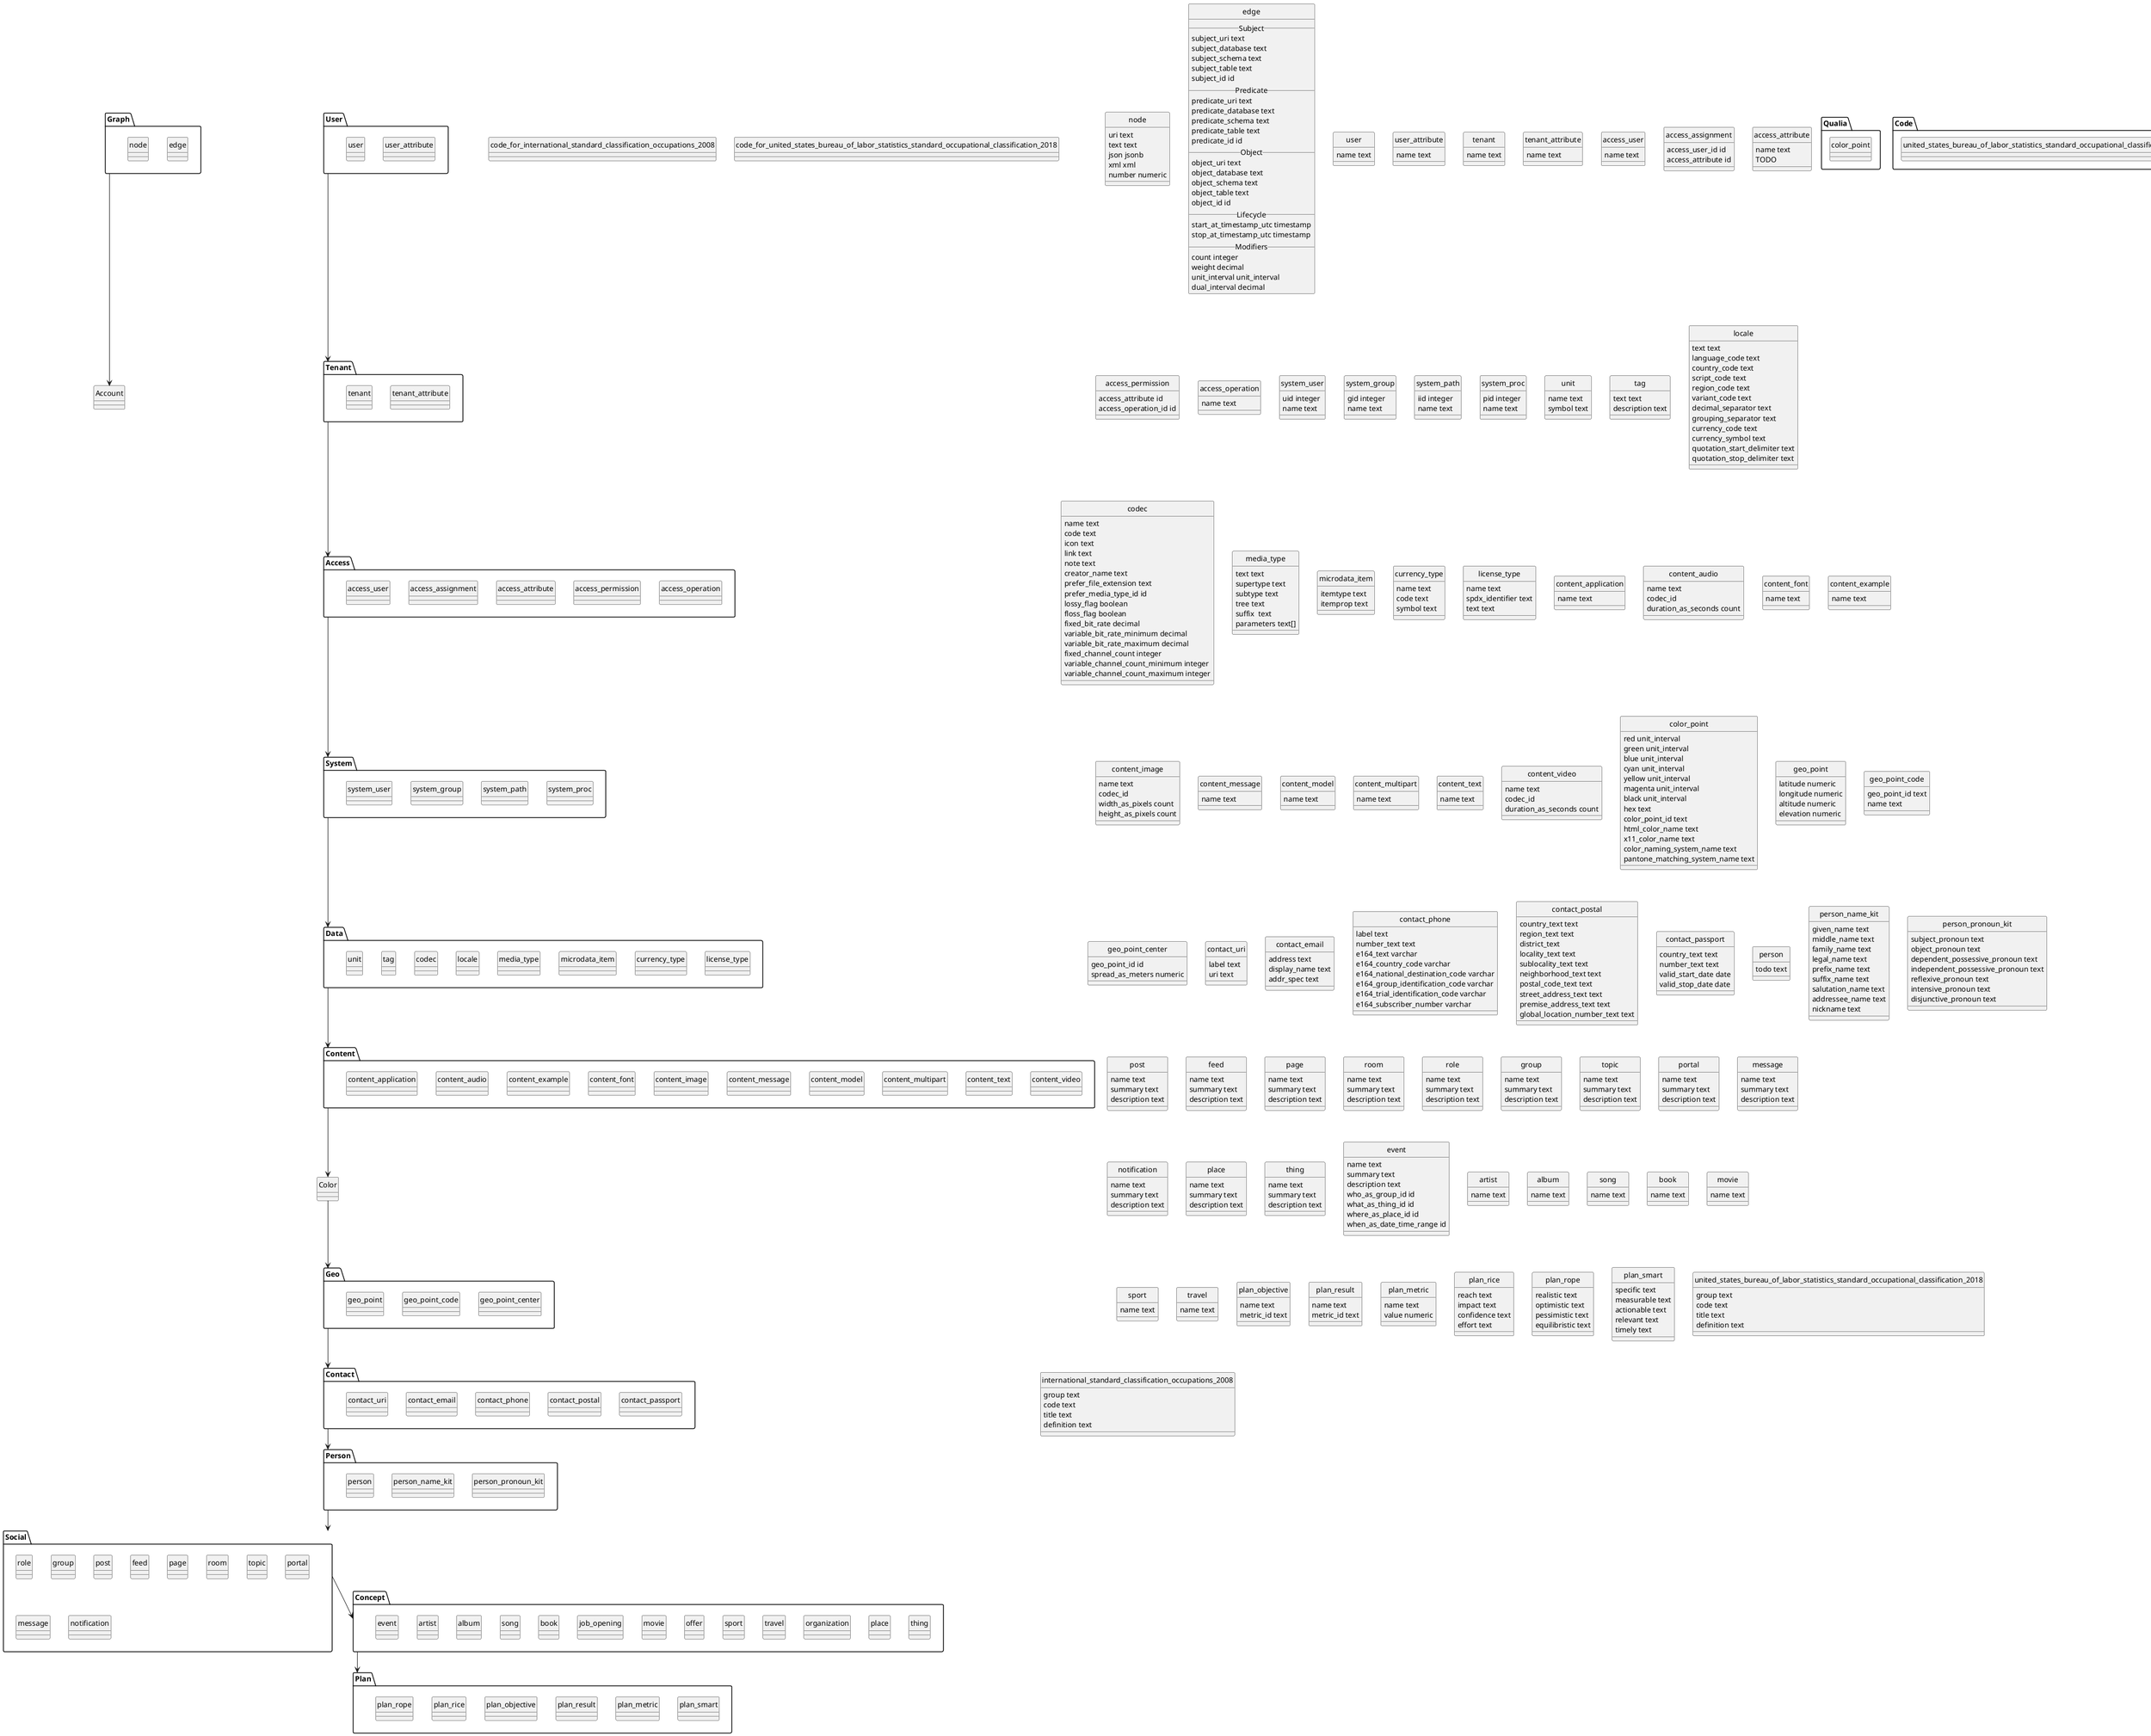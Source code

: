 @startuml
skinparam monochrome true
hide circle

'''
'
' Package section
'
'''

package Graph {
  class node
  class edge
}

package User {
  class user
  class user_attribute
}

package Tenant {
  class tenant
  class tenant_attribute
}

package Access {
  class access_user
  class access_assignment
  class access_attribute
  class access_permission
  class access_operation
}

package System {
  class system_user
  class system_group
  class system_path
  class system_proc
}

package Data {
  class unit
  class tag
  class codec
  class locale
  class media_type
  class microdata_item
  class currency_type
  class license_type
}

package Content {
  class content_application
  class content_audio
  class content_font
  class content_example
  class content_image
  class content_message
  class content_model
  class content_multipart
  class content_text
  class content_video
}

package Qualia {
  class color_point
}

package Geo {
  class geo_point
  class geo_point_code
  class geo_point_center
}

package Contact {
  class contact_uri
  class contact_email
  class contact_phone
  class contact_postal
  class contact_passport
}

package Person {
  class person
  class person_name_kit
  class person_pronoun_kit
}

package Social {
  class post
  class feed
  class page
  class room
  class role
  class group
  class topic
  class portal
  class message
  class notification
}

package Concept {
  class artist
  class album
  class song
  class book
  class thing
  class event
  class job_opening
  class movie
  class offer
  class organization
  class place
  class sport
  class travel
}

package Plan {
  class plan_objective
  class plan_result
  class plan_metric
  class plan_rice
  class plan_rope
  class plan_smart
}

package Code {
  class international_standard_classification_occupations_2008
  class united_states_bureau_of_labor_statistics_standard_occupational_classification_2018
}

'''
'
' Package layout hint section
'
'''

Graph -d-> Account
User -d-> Tenant
Tenant -d-> Access
Access -d-> System
System -d-> Data
Data -d-> Content
Content -d-> Color
Color -d-> Geo
Geo -d-> Contact
Contact -d-> Person
Person -d-> Social
Social -d-> Concept
Concept -d-> Plan

'' package Graph
node -[hidden] edge

'' package User
user -[hidden] user_attribute

'' package Tenant
tenant -[hidden] tenant_attribute

'' package Access
access_user -[hidden] access_assignment
access_assignment -[hidden] access_attribute
access_attribute -[hidden] access_permission
access_permission -[hidden] access_operation

'' package System
system_user -[hidden] system_group
system_group -[hidden] system_path
system_path -[hidden] system_proc

'' package Data
unit -[hidden] tag
tag -[hidden] codec
codec -[hidden] locale
locale -[hidden] media_type
media_type -[hidden] microdata_item
microdata_item -[hidden] currency_type
currency_type -[hidden] license_type

'' package Media
content_application -[hidden] content_audio
content_audio -[hidden] content_example
content_example -[hidden] content_font
content_font -[hidden] content_image
content_image -[hidden] content_message
content_message -[hidden] content_model
content_model -[hidden] content_multipart
content_multipart -[hidden] content_text
content_text -[hidden] content_video

'' package Contact
contact_uri -[hidden] contact_email
contact_email -[hidden] contact_phone
contact_phone -[hidden] contact_postal
contact_postal -[hidden] contact_passport

'' package Qualia
'' color_point

'' package Geo
geo_point -[hidden] geo_point_code
geo_point_code -[hidden] geo_point_center

'' package Social
post -[hidden] feed
feed -[hidden] page
page -[hidden] room
room -[hidden] topic
topic -[hidden] portal

'' package Person
person -[hidden] person_name_kit
person_name_kit -[hidden] person_pronoun_kit

'' package Concept
artist -[hidden] album
album -[hidden] song
song -[hidden] book
book -[hidden] job_opening
job_opening -[hidden] movie
movie -[hidden] offer
offer -[hidden] sport
sport -[hidden] travel
travel -[hidden] organization
organization -[hidden] place
place -[hidden] thing
thing -[hidden] event
event -[hidden] artist

'' package Plan
plan_objective -[hidden] plan_result
plan_result -[hidden] plan_metric
plan_metric -[hidden] plan_smart

'' package Code
code_for_international_standard_classification_occupations_2008 -[hidden] code_for_united_states_bureau_of_labor_statistics_standard_occupational_classification_2018

'''
'
' Graph
'
'''

class node {
  uri text
  text text
  json jsonb
  xml xml
  number numeric
}

class edge {
__ Subject __
  subject_uri text
  subject_database text
  subject_schema text
  subject_table text
  subject_id id
__ Predicate __
  predicate_uri text
  predicate_database text
  predicate_schema text
  predicate_table text
  predicate_id id
__ Object __
  object_uri text
  object_database text
  object_schema text
  object_table text
  object_id id
__ Lifecycle __
  start_at_timestamp_utc timestamp
  stop_at_timestamp_utc timestamp
__ Modifiers __
  count integer
  weight decimal
  unit_interval unit_interval
  dual_interval decimal
}

'''
'
' User
'
'''

class user {
  name text
}

class user_attribute {
  name text
}


'''
'
' Tenant
'
'''

class tenant {
  name text
}

class tenant_attribute {
  name text
}

'''
'
' Access
'
'''

class access_user {
  name text
}

class access_assignment {
  access_user_id id
  access_attribute id
}

class access_attribute {
  name text
  TODO
}

class access_permission {
  access_attribute id
  access_operation_id id
}

class access_operation {
  name text
}

'''
'
' System
'
'''

class system_user {
  uid integer
  name text
}

class system_group {
  gid integer
  name text
}

class system_path {
  iid integer
  name text
}

class system_proc {
  pid integer
  name text
}

'''
'
' Data
'
'''

class unit {
  name text
  symbol text
}

class tag {
  text text
  description text
}

class locale {
  text text
  language_code text
  country_code text
  script_code text
  region_code text
  variant_code text
  decimal_separator text
  grouping_separator text
  currency_code text
  currency_symbol text
  quotation_start_delimiter text
  quotation_stop_delimiter text
}

class codec {
  name text
  code text
  icon text
  link text
  note text
  creator_name text
  prefer_file_extension text
  prefer_media_type_id id
  lossy_flag boolean
  floss_flag boolean
  fixed_bit_rate decimal
  variable_bit_rate_minimum decimal
  variable_bit_rate_maximum decimal
  fixed_channel_count integer
  variable_channel_count_minimum integer
  variable_channel_count_maximum integer  
}

class media_type {
  text text
  supertype text
  subtype text
  tree text
  suffix  text
  parameters text[]
}

class microdata_item {
  itemtype text
  itemprop text
}

class currency_type {
  name text
  code text
  symbol text
}

class license_type {
  name text
  spdx_identifier text
  text text
}

'''
'
' Content
'
'''

class content_application {
  name text
}

class content_audio {
  name text
  codec_id
  duration_as_seconds count
}

class content_font {
  name text
}

class content_example {
  name text
}

class content_image {
  name text
  codec_id
  width_as_pixels count
  height_as_pixels count
}

class content_message {
  name text
}

class content_model {
  name text
}

class content_multipart {
  name text
}

class content_text {
  name text
}

class content_video {
  name text
  codec_id
  duration_as_seconds count
}

'''
'
' Color
'
'''

class color_point {
  red unit_interval
  green unit_interval
  blue unit_interval
  cyan unit_interval
  yellow unit_interval
  magenta unit_interval
  black unit_interval
  hex text
  color_point_id text
  html_color_name text
  x11_color_name text
  color_naming_system_name text
  pantone_matching_system_name text
}

'''
'
' Geo
'
'''

class geo_point {
  latitude numeric
  longitude numeric
  altitude numeric
  elevation numeric
}

class geo_point_code {
  geo_point_id text
  name text
}

class geo_point_center {
  geo_point_id id
  spread_as_meters numeric
}

'''
'
' Contact
'
'''

class contact_uri {
  label text
  uri text
}

class contact_email {
  address text
  display_name text
  addr_spec text
}

class contact_phone {
  label text
  number_text text
  e164_text varchar
  e164_country_code varchar
  e164_national_destination_code varchar
  e164_group_identification_code varchar
  e164_trial_identification_code varchar
  e164_subscriber_number varchar
}

class contact_postal {
  country_text text
  region_text text
  district_text
  locality_text text
  sublocality_text text
  neighborhood_text text
  postal_code_text text
  street_address_text text
  premise_address_text text
  global_location_number_text text
}

class contact_passport {
  country_text text
  number_text text
  valid_start_date date
  valid_stop_date date
}

'''
'
' Personal
'
'''

class person {
  todo text
}

class person_name_kit {
  given_name text
  middle_name text
  family_name text
  legal_name text
  prefix_name text
  suffix_name text
  salutation_name text
  addressee_name text
  nickname text
}

class person_pronoun_kit {
  subject_pronoun text
  object_pronoun text
  dependent_possessive_pronoun text
  independent_possessive_pronoun text
  reflexive_pronoun text
  intensive_pronoun text
  disjunctive_pronoun text
}

'''
'
' Social
'
'''

class post {
  name text
  summary text
  description text
}

class feed {
  name text
  summary text
  description text
}

class page {
  name text
  summary text
  description text
}

class room {
  name text
  summary text
  description text
}

class role {
  name text
  summary text
  description text
}

class group {
  name text
  summary text
  description text
}

class topic {
  name text
  summary text
  description text
}

class portal {
  name text
  summary text
  description text
}

class message {
  name text
  summary text
  description text
}

class notification {
  name text
  summary text
  description text
}

'''
'
' Concept
'
'''

class place {
  name text
  summary text
  description text
}

class thing {
  name text
  summary text
  description text
}

class event {
  name text
  summary text
  description text
  who_as_group_id id
  what_as_thing_id id
  where_as_place_id id
  when_as_date_time_range id
}

class artist {
  name text
}

class album {
  name text
}

class song {
  name text
}

class book {
  name text
}

class movie {
  name text
}

class sport {
  name text
}

class travel {
  name text
}

'''
'
' Plan
'
'''

class plan_objective {
  name text
  metric_id text
}

class plan_result {
  name text
  metric_id text
}

class plan_metric {
  name text
  value numeric
}

class plan_rice {
  reach text
  impact text
  confidence text
  effort text
}

class plan_rope {
  realistic text
  optimistic text
  pessimistic text
  equilibristic text
}

class plan_smart {
  specific text
  measurable text
  actionable text
  relevant text
  timely text
}

'''
'
' Code
'
'''

class united_states_bureau_of_labor_statistics_standard_occupational_classification_2018 {
  group text
  code text 
  title text
  definition text
}

class international_standard_classification_occupations_2008 {
  group text
  code text 
  title text
  definition text
}

@enduml
